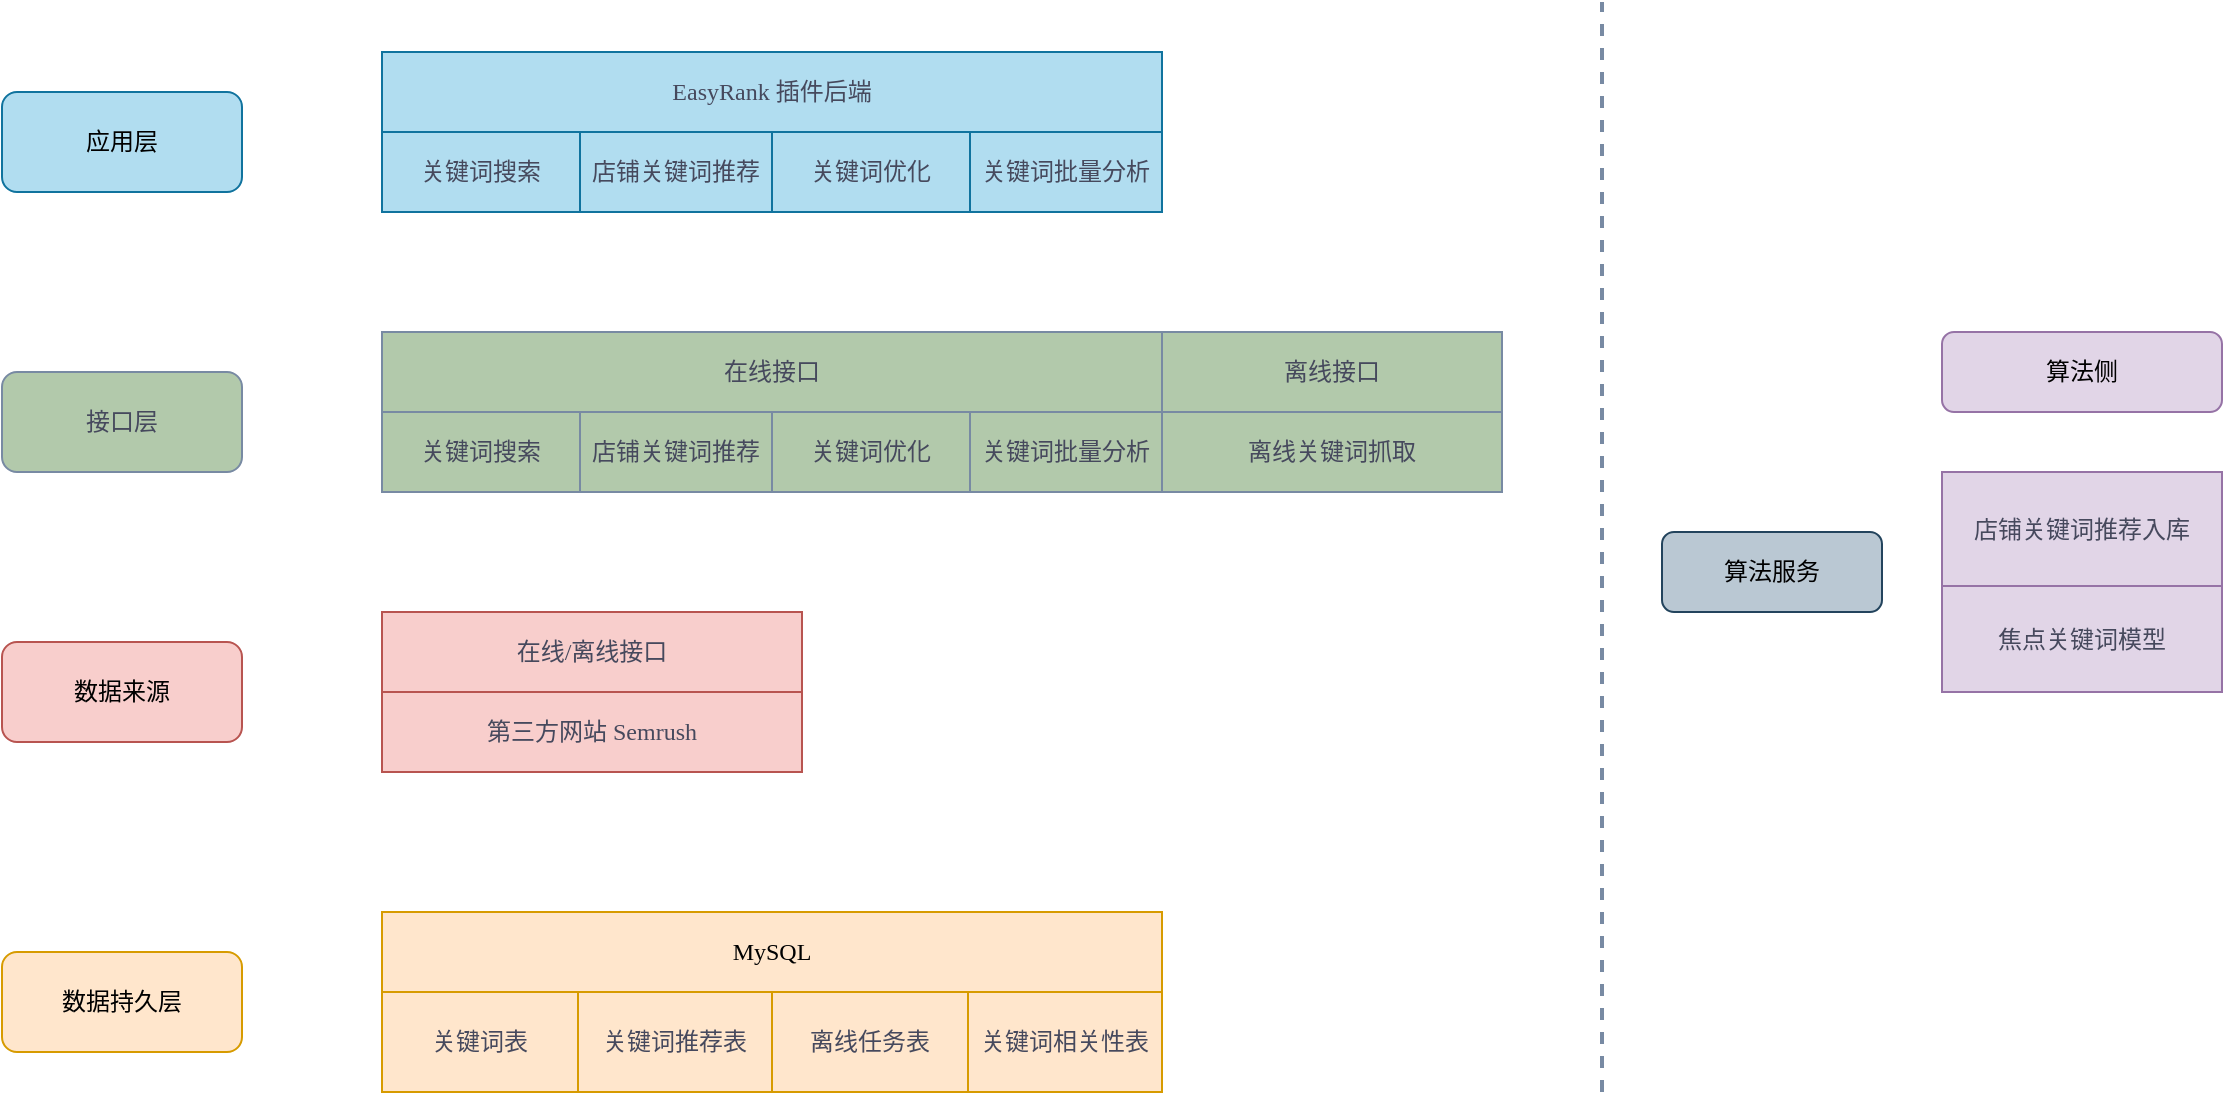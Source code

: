 <mxfile version="20.6.2" type="github">
  <diagram id="ftX5vsrwvJM81SVWKjm6" name="第 1 页">
    <mxGraphModel dx="1198" dy="1881" grid="1" gridSize="10" guides="1" tooltips="1" connect="1" arrows="1" fold="1" page="1" pageScale="1" pageWidth="827" pageHeight="1169" math="0" shadow="0">
      <root>
        <mxCell id="0" />
        <mxCell id="1" parent="0" />
        <mxCell id="Pxc17emsusxqT098yUgU-1" value="数据持久层" style="rounded=1;whiteSpace=wrap;html=1;fillColor=#ffe6cc;strokeColor=#d79b00;fontFamily=Comic Sans MS;fontSize=12;" vertex="1" parent="1">
          <mxGeometry x="70" y="410" width="120" height="50" as="geometry" />
        </mxCell>
        <mxCell id="Pxc17emsusxqT098yUgU-3" value="" style="shape=table;startSize=0;container=1;collapsible=0;childLayout=tableLayout;strokeColor=#d79b00;fillColor=#ffe6cc;comic=0;fontFamily=Comic Sans MS;fontSize=12;" vertex="1" parent="1">
          <mxGeometry x="260" y="430" width="390" height="50" as="geometry" />
        </mxCell>
        <mxCell id="Pxc17emsusxqT098yUgU-4" value="" style="shape=tableRow;horizontal=0;startSize=0;swimlaneHead=0;swimlaneBody=0;top=0;left=0;bottom=0;right=0;collapsible=0;dropTarget=0;fillColor=none;points=[[0,0.5],[1,0.5]];portConstraint=eastwest;strokeColor=#788AA3;fontColor=#46495D;fontFamily=Comic Sans MS;fontSize=12;" vertex="1" parent="Pxc17emsusxqT098yUgU-3">
          <mxGeometry width="390" height="50" as="geometry" />
        </mxCell>
        <mxCell id="Pxc17emsusxqT098yUgU-5" value="关键词表" style="shape=partialRectangle;html=1;whiteSpace=wrap;connectable=0;overflow=hidden;fillColor=none;top=0;left=0;bottom=0;right=0;pointerEvents=1;strokeColor=#788AA3;fontColor=#46495D;fontFamily=Comic Sans MS;fontSize=12;" vertex="1" parent="Pxc17emsusxqT098yUgU-4">
          <mxGeometry width="98" height="50" as="geometry">
            <mxRectangle width="98" height="50" as="alternateBounds" />
          </mxGeometry>
        </mxCell>
        <mxCell id="Pxc17emsusxqT098yUgU-6" value="关键词推荐表" style="shape=partialRectangle;html=1;whiteSpace=wrap;connectable=0;overflow=hidden;fillColor=none;top=0;left=0;bottom=0;right=0;pointerEvents=1;strokeColor=#788AA3;fontColor=#46495D;fontFamily=Comic Sans MS;fontSize=12;" vertex="1" parent="Pxc17emsusxqT098yUgU-4">
          <mxGeometry x="98" width="97" height="50" as="geometry">
            <mxRectangle width="97" height="50" as="alternateBounds" />
          </mxGeometry>
        </mxCell>
        <mxCell id="Pxc17emsusxqT098yUgU-7" value="离线任务表" style="shape=partialRectangle;html=1;whiteSpace=wrap;connectable=0;overflow=hidden;fillColor=none;top=0;left=0;bottom=0;right=0;pointerEvents=1;strokeColor=#788AA3;fontColor=#46495D;fontFamily=Comic Sans MS;fontSize=12;" vertex="1" parent="Pxc17emsusxqT098yUgU-4">
          <mxGeometry x="195" width="98" height="50" as="geometry">
            <mxRectangle width="98" height="50" as="alternateBounds" />
          </mxGeometry>
        </mxCell>
        <mxCell id="Pxc17emsusxqT098yUgU-8" value="关键词相关性表" style="shape=partialRectangle;html=1;whiteSpace=wrap;connectable=0;overflow=hidden;fillColor=none;top=0;left=0;bottom=0;right=0;pointerEvents=1;strokeColor=#788AA3;fontColor=#46495D;fontFamily=Comic Sans MS;fontSize=12;" vertex="1" parent="Pxc17emsusxqT098yUgU-4">
          <mxGeometry x="293" width="97" height="50" as="geometry">
            <mxRectangle width="97" height="50" as="alternateBounds" />
          </mxGeometry>
        </mxCell>
        <mxCell id="Pxc17emsusxqT098yUgU-20" value="&lt;span style=&quot;font-size: 12px;&quot;&gt;MySQL&lt;/span&gt;" style="rounded=0;whiteSpace=wrap;html=1;comic=0;strokeColor=#d79b00;fillColor=#ffe6cc;fontFamily=Comic Sans MS;fontSize=12;" vertex="1" parent="1">
          <mxGeometry x="260" y="390" width="390" height="40" as="geometry" />
        </mxCell>
        <mxCell id="Pxc17emsusxqT098yUgU-21" value="数据来源" style="rounded=1;whiteSpace=wrap;html=1;fillColor=#f8cecc;strokeColor=#b85450;fontFamily=Comic Sans MS;fontSize=12;" vertex="1" parent="1">
          <mxGeometry x="70" y="255" width="120" height="50" as="geometry" />
        </mxCell>
        <mxCell id="Pxc17emsusxqT098yUgU-24" value="" style="shape=table;startSize=0;container=1;collapsible=0;childLayout=tableLayout;comic=0;strokeColor=#b85450;fillColor=#f8cecc;fontFamily=Comic Sans MS;fontSize=12;" vertex="1" parent="1">
          <mxGeometry x="260" y="240" width="210" height="80" as="geometry" />
        </mxCell>
        <mxCell id="Pxc17emsusxqT098yUgU-25" value="" style="shape=tableRow;horizontal=0;startSize=0;swimlaneHead=0;swimlaneBody=0;top=0;left=0;bottom=0;right=0;collapsible=0;dropTarget=0;fillColor=none;points=[[0,0.5],[1,0.5]];portConstraint=eastwest;comic=0;strokeColor=#788AA3;fontColor=#46495D;fontFamily=Comic Sans MS;fontSize=12;" vertex="1" parent="Pxc17emsusxqT098yUgU-24">
          <mxGeometry width="210" height="40" as="geometry" />
        </mxCell>
        <mxCell id="Pxc17emsusxqT098yUgU-26" value="在线/离线接口" style="shape=partialRectangle;html=1;whiteSpace=wrap;connectable=0;overflow=hidden;fillColor=none;top=0;left=0;bottom=0;right=0;pointerEvents=1;comic=0;strokeColor=#788AA3;fontColor=#46495D;fontFamily=Comic Sans MS;fontSize=12;" vertex="1" parent="Pxc17emsusxqT098yUgU-25">
          <mxGeometry width="210" height="40" as="geometry">
            <mxRectangle width="210" height="40" as="alternateBounds" />
          </mxGeometry>
        </mxCell>
        <mxCell id="Pxc17emsusxqT098yUgU-27" value="" style="shape=tableRow;horizontal=0;startSize=0;swimlaneHead=0;swimlaneBody=0;top=0;left=0;bottom=0;right=0;collapsible=0;dropTarget=0;fillColor=none;points=[[0,0.5],[1,0.5]];portConstraint=eastwest;comic=0;strokeColor=#788AA3;fontColor=#46495D;fontFamily=Comic Sans MS;fontSize=12;" vertex="1" parent="Pxc17emsusxqT098yUgU-24">
          <mxGeometry y="40" width="210" height="40" as="geometry" />
        </mxCell>
        <mxCell id="Pxc17emsusxqT098yUgU-28" value="第三方网站 Semrush" style="shape=partialRectangle;html=1;whiteSpace=wrap;connectable=0;overflow=hidden;fillColor=none;top=0;left=0;bottom=0;right=0;pointerEvents=1;comic=0;strokeColor=#788AA3;fontColor=#46495D;fontFamily=Comic Sans MS;fontSize=12;" vertex="1" parent="Pxc17emsusxqT098yUgU-27">
          <mxGeometry width="210" height="40" as="geometry">
            <mxRectangle width="210" height="40" as="alternateBounds" />
          </mxGeometry>
        </mxCell>
        <mxCell id="Pxc17emsusxqT098yUgU-29" value="接口层" style="rounded=1;whiteSpace=wrap;html=1;fillColor=#B2C9AB;strokeColor=#788AA3;fontColor=#46495D;fontFamily=Comic Sans MS;fontSize=12;" vertex="1" parent="1">
          <mxGeometry x="70" y="120" width="120" height="50" as="geometry" />
        </mxCell>
        <mxCell id="Pxc17emsusxqT098yUgU-34" value="" style="shape=table;startSize=0;container=1;collapsible=0;childLayout=tableLayout;comic=0;strokeColor=#788AA3;fontColor=#46495D;fillColor=#B2C9AB;fontFamily=Comic Sans MS;fontSize=12;" vertex="1" parent="1">
          <mxGeometry x="260" y="100" width="560" height="40" as="geometry" />
        </mxCell>
        <mxCell id="Pxc17emsusxqT098yUgU-35" value="" style="shape=tableRow;horizontal=0;startSize=0;swimlaneHead=0;swimlaneBody=0;top=0;left=0;bottom=0;right=0;collapsible=0;dropTarget=0;fillColor=none;points=[[0,0.5],[1,0.5]];portConstraint=eastwest;comic=0;strokeColor=#788AA3;fontColor=#46495D;fontFamily=Comic Sans MS;fontSize=12;" vertex="1" parent="Pxc17emsusxqT098yUgU-34">
          <mxGeometry width="560" height="40" as="geometry" />
        </mxCell>
        <mxCell id="Pxc17emsusxqT098yUgU-36" value="在线接口" style="shape=partialRectangle;html=1;whiteSpace=wrap;connectable=0;overflow=hidden;fillColor=none;top=0;left=0;bottom=0;right=0;pointerEvents=1;comic=0;strokeColor=#788AA3;fontColor=#46495D;fontFamily=Comic Sans MS;fontSize=12;" vertex="1" parent="Pxc17emsusxqT098yUgU-35">
          <mxGeometry width="390" height="40" as="geometry">
            <mxRectangle width="390" height="40" as="alternateBounds" />
          </mxGeometry>
        </mxCell>
        <mxCell id="Pxc17emsusxqT098yUgU-37" value="离线接口" style="shape=partialRectangle;html=1;whiteSpace=wrap;connectable=0;overflow=hidden;fillColor=none;top=0;left=0;bottom=0;right=0;pointerEvents=1;comic=0;strokeColor=#788AA3;fontColor=#46495D;fontFamily=Comic Sans MS;fontSize=12;" vertex="1" parent="Pxc17emsusxqT098yUgU-35">
          <mxGeometry x="390" width="170" height="40" as="geometry">
            <mxRectangle width="170" height="40" as="alternateBounds" />
          </mxGeometry>
        </mxCell>
        <mxCell id="Pxc17emsusxqT098yUgU-38" value="" style="shape=table;startSize=0;container=1;collapsible=0;childLayout=tableLayout;comic=0;strokeColor=#788AA3;fontColor=#46495D;fillColor=#B2C9AB;fontFamily=Comic Sans MS;fontSize=12;" vertex="1" parent="1">
          <mxGeometry x="260" y="140" width="390" height="40" as="geometry" />
        </mxCell>
        <mxCell id="Pxc17emsusxqT098yUgU-39" value="" style="shape=tableRow;horizontal=0;startSize=0;swimlaneHead=0;swimlaneBody=0;top=0;left=0;bottom=0;right=0;collapsible=0;dropTarget=0;fillColor=none;points=[[0,0.5],[1,0.5]];portConstraint=eastwest;comic=0;strokeColor=#788AA3;fontColor=#46495D;fontFamily=Comic Sans MS;fontSize=12;" vertex="1" parent="Pxc17emsusxqT098yUgU-38">
          <mxGeometry width="390" height="40" as="geometry" />
        </mxCell>
        <mxCell id="Pxc17emsusxqT098yUgU-40" value="关键词搜索" style="shape=partialRectangle;html=1;whiteSpace=wrap;connectable=0;overflow=hidden;fillColor=none;top=0;left=0;bottom=0;right=0;pointerEvents=1;comic=0;strokeColor=#788AA3;fontColor=#46495D;fontFamily=Comic Sans MS;fontSize=12;" vertex="1" parent="Pxc17emsusxqT098yUgU-39">
          <mxGeometry width="99" height="40" as="geometry">
            <mxRectangle width="99" height="40" as="alternateBounds" />
          </mxGeometry>
        </mxCell>
        <mxCell id="Pxc17emsusxqT098yUgU-41" value="店铺关键词推荐" style="shape=partialRectangle;html=1;whiteSpace=wrap;connectable=0;overflow=hidden;fillColor=none;top=0;left=0;bottom=0;right=0;pointerEvents=1;comic=0;strokeColor=#788AA3;fontColor=#46495D;fontFamily=Comic Sans MS;fontSize=12;" vertex="1" parent="Pxc17emsusxqT098yUgU-39">
          <mxGeometry x="99" width="96" height="40" as="geometry">
            <mxRectangle width="96" height="40" as="alternateBounds" />
          </mxGeometry>
        </mxCell>
        <mxCell id="Pxc17emsusxqT098yUgU-42" value="关键词优化" style="shape=partialRectangle;html=1;whiteSpace=wrap;connectable=0;overflow=hidden;fillColor=none;top=0;left=0;bottom=0;right=0;pointerEvents=1;comic=0;strokeColor=#788AA3;fontColor=#46495D;fontFamily=Comic Sans MS;fontSize=12;" vertex="1" parent="Pxc17emsusxqT098yUgU-39">
          <mxGeometry x="195" width="99" height="40" as="geometry">
            <mxRectangle width="99" height="40" as="alternateBounds" />
          </mxGeometry>
        </mxCell>
        <mxCell id="Pxc17emsusxqT098yUgU-43" value="关键词批量分析" style="shape=partialRectangle;html=1;whiteSpace=wrap;connectable=0;overflow=hidden;fillColor=none;top=0;left=0;bottom=0;right=0;pointerEvents=1;comic=0;strokeColor=#788AA3;fontColor=#46495D;fontFamily=Comic Sans MS;fontSize=12;" vertex="1" parent="Pxc17emsusxqT098yUgU-39">
          <mxGeometry x="294" width="96" height="40" as="geometry">
            <mxRectangle width="96" height="40" as="alternateBounds" />
          </mxGeometry>
        </mxCell>
        <mxCell id="Pxc17emsusxqT098yUgU-44" value="" style="shape=table;startSize=0;container=1;collapsible=0;childLayout=tableLayout;comic=0;strokeColor=#788AA3;fontColor=#46495D;fillColor=#B2C9AB;fontFamily=Comic Sans MS;fontSize=12;" vertex="1" parent="1">
          <mxGeometry x="650" y="140" width="170" height="40" as="geometry" />
        </mxCell>
        <mxCell id="Pxc17emsusxqT098yUgU-45" value="" style="shape=tableRow;horizontal=0;startSize=0;swimlaneHead=0;swimlaneBody=0;top=0;left=0;bottom=0;right=0;collapsible=0;dropTarget=0;fillColor=none;points=[[0,0.5],[1,0.5]];portConstraint=eastwest;comic=0;strokeColor=#788AA3;fontColor=#46495D;fontFamily=Comic Sans MS;fontSize=12;" vertex="1" parent="Pxc17emsusxqT098yUgU-44">
          <mxGeometry width="170" height="40" as="geometry" />
        </mxCell>
        <mxCell id="Pxc17emsusxqT098yUgU-46" value="离线关键词抓取" style="shape=partialRectangle;html=1;whiteSpace=wrap;connectable=0;overflow=hidden;fillColor=none;top=0;left=0;bottom=0;right=0;pointerEvents=1;comic=0;strokeColor=#788AA3;fontColor=#46495D;fontFamily=Comic Sans MS;fontSize=12;" vertex="1" parent="Pxc17emsusxqT098yUgU-45">
          <mxGeometry width="170" height="40" as="geometry">
            <mxRectangle width="170" height="40" as="alternateBounds" />
          </mxGeometry>
        </mxCell>
        <mxCell id="Pxc17emsusxqT098yUgU-47" value="应用层" style="rounded=1;whiteSpace=wrap;html=1;fillColor=#b1ddf0;strokeColor=#10739e;fontFamily=Comic Sans MS;fontSize=12;" vertex="1" parent="1">
          <mxGeometry x="70" y="-20" width="120" height="50" as="geometry" />
        </mxCell>
        <mxCell id="Pxc17emsusxqT098yUgU-48" value="" style="shape=table;startSize=0;container=1;collapsible=0;childLayout=tableLayout;comic=0;strokeColor=#10739e;fillColor=#b1ddf0;fontFamily=Comic Sans MS;fontSize=12;" vertex="1" parent="1">
          <mxGeometry x="260" y="-40" width="390" height="40" as="geometry" />
        </mxCell>
        <mxCell id="Pxc17emsusxqT098yUgU-49" value="" style="shape=tableRow;horizontal=0;startSize=0;swimlaneHead=0;swimlaneBody=0;top=0;left=0;bottom=0;right=0;collapsible=0;dropTarget=0;fillColor=none;points=[[0,0.5],[1,0.5]];portConstraint=eastwest;comic=0;strokeColor=#788AA3;fontColor=#46495D;fontFamily=Comic Sans MS;fontSize=12;" vertex="1" parent="Pxc17emsusxqT098yUgU-48">
          <mxGeometry width="390" height="40" as="geometry" />
        </mxCell>
        <mxCell id="Pxc17emsusxqT098yUgU-50" value="EasyRank 插件后端" style="shape=partialRectangle;html=1;whiteSpace=wrap;connectable=0;overflow=hidden;fillColor=none;top=0;left=0;bottom=0;right=0;pointerEvents=1;comic=0;strokeColor=#788AA3;fontColor=#46495D;fontFamily=Comic Sans MS;fontSize=12;" vertex="1" parent="Pxc17emsusxqT098yUgU-49">
          <mxGeometry width="390" height="40" as="geometry">
            <mxRectangle width="390" height="40" as="alternateBounds" />
          </mxGeometry>
        </mxCell>
        <mxCell id="Pxc17emsusxqT098yUgU-51" value="" style="shape=table;startSize=0;container=1;collapsible=0;childLayout=tableLayout;comic=0;strokeColor=#10739e;fillColor=#b1ddf0;fontFamily=Comic Sans MS;fontSize=12;" vertex="1" parent="1">
          <mxGeometry x="260" width="390" height="40" as="geometry" />
        </mxCell>
        <mxCell id="Pxc17emsusxqT098yUgU-52" value="" style="shape=tableRow;horizontal=0;startSize=0;swimlaneHead=0;swimlaneBody=0;top=0;left=0;bottom=0;right=0;collapsible=0;dropTarget=0;fillColor=none;points=[[0,0.5],[1,0.5]];portConstraint=eastwest;comic=0;strokeColor=#788AA3;fontColor=#46495D;fontFamily=Comic Sans MS;fontSize=12;" vertex="1" parent="Pxc17emsusxqT098yUgU-51">
          <mxGeometry width="390" height="40" as="geometry" />
        </mxCell>
        <mxCell id="Pxc17emsusxqT098yUgU-53" value="关键词搜索" style="shape=partialRectangle;html=1;whiteSpace=wrap;connectable=0;overflow=hidden;fillColor=none;top=0;left=0;bottom=0;right=0;pointerEvents=1;comic=0;strokeColor=#788AA3;fontColor=#46495D;fontFamily=Comic Sans MS;fontSize=12;" vertex="1" parent="Pxc17emsusxqT098yUgU-52">
          <mxGeometry width="99" height="40" as="geometry">
            <mxRectangle width="99" height="40" as="alternateBounds" />
          </mxGeometry>
        </mxCell>
        <mxCell id="Pxc17emsusxqT098yUgU-54" value="店铺关键词推荐" style="shape=partialRectangle;html=1;whiteSpace=wrap;connectable=0;overflow=hidden;fillColor=none;top=0;left=0;bottom=0;right=0;pointerEvents=1;comic=0;strokeColor=#788AA3;fontColor=#46495D;fontFamily=Comic Sans MS;fontSize=12;" vertex="1" parent="Pxc17emsusxqT098yUgU-52">
          <mxGeometry x="99" width="96" height="40" as="geometry">
            <mxRectangle width="96" height="40" as="alternateBounds" />
          </mxGeometry>
        </mxCell>
        <mxCell id="Pxc17emsusxqT098yUgU-55" value="关键词优化" style="shape=partialRectangle;html=1;whiteSpace=wrap;connectable=0;overflow=hidden;fillColor=none;top=0;left=0;bottom=0;right=0;pointerEvents=1;comic=0;strokeColor=#788AA3;fontColor=#46495D;fontFamily=Comic Sans MS;fontSize=12;" vertex="1" parent="Pxc17emsusxqT098yUgU-52">
          <mxGeometry x="195" width="99" height="40" as="geometry">
            <mxRectangle width="99" height="40" as="alternateBounds" />
          </mxGeometry>
        </mxCell>
        <mxCell id="Pxc17emsusxqT098yUgU-56" value="关键词批量分析" style="shape=partialRectangle;html=1;whiteSpace=wrap;connectable=0;overflow=hidden;fillColor=none;top=0;left=0;bottom=0;right=0;pointerEvents=1;comic=0;strokeColor=#788AA3;fontColor=#46495D;fontFamily=Comic Sans MS;fontSize=12;" vertex="1" parent="Pxc17emsusxqT098yUgU-52">
          <mxGeometry x="294" width="96" height="40" as="geometry">
            <mxRectangle width="96" height="40" as="alternateBounds" />
          </mxGeometry>
        </mxCell>
        <mxCell id="Pxc17emsusxqT098yUgU-57" value="算法侧" style="rounded=1;whiteSpace=wrap;html=1;comic=0;strokeColor=#9673a6;fillColor=#e1d5e7;fontFamily=Comic Sans MS;fontSize=12;" vertex="1" parent="1">
          <mxGeometry x="1040" y="100" width="140" height="40" as="geometry" />
        </mxCell>
        <mxCell id="Pxc17emsusxqT098yUgU-58" value="" style="shape=table;startSize=0;container=1;collapsible=0;childLayout=tableLayout;comic=0;strokeColor=#9673a6;fillColor=#e1d5e7;fontFamily=Comic Sans MS;fontSize=12;" vertex="1" parent="1">
          <mxGeometry x="1040" y="170" width="140" height="110" as="geometry" />
        </mxCell>
        <mxCell id="Pxc17emsusxqT098yUgU-59" value="" style="shape=tableRow;horizontal=0;startSize=0;swimlaneHead=0;swimlaneBody=0;top=0;left=0;bottom=0;right=0;collapsible=0;dropTarget=0;fillColor=none;points=[[0,0.5],[1,0.5]];portConstraint=eastwest;comic=0;strokeColor=#788AA3;fontColor=#46495D;fontFamily=Comic Sans MS;fontSize=12;" vertex="1" parent="Pxc17emsusxqT098yUgU-58">
          <mxGeometry width="140" height="57" as="geometry" />
        </mxCell>
        <mxCell id="Pxc17emsusxqT098yUgU-60" value="店铺关键词推荐入库" style="shape=partialRectangle;html=1;whiteSpace=wrap;connectable=0;overflow=hidden;fillColor=none;top=0;left=0;bottom=0;right=0;pointerEvents=1;comic=0;strokeColor=#788AA3;fontColor=#46495D;fontFamily=Comic Sans MS;fontSize=12;" vertex="1" parent="Pxc17emsusxqT098yUgU-59">
          <mxGeometry width="140" height="57" as="geometry">
            <mxRectangle width="140" height="57" as="alternateBounds" />
          </mxGeometry>
        </mxCell>
        <mxCell id="Pxc17emsusxqT098yUgU-61" value="" style="shape=tableRow;horizontal=0;startSize=0;swimlaneHead=0;swimlaneBody=0;top=0;left=0;bottom=0;right=0;collapsible=0;dropTarget=0;fillColor=none;points=[[0,0.5],[1,0.5]];portConstraint=eastwest;comic=0;strokeColor=#788AA3;fontColor=#46495D;fontFamily=Comic Sans MS;fontSize=12;" vertex="1" parent="Pxc17emsusxqT098yUgU-58">
          <mxGeometry y="57" width="140" height="53" as="geometry" />
        </mxCell>
        <mxCell id="Pxc17emsusxqT098yUgU-62" value="焦点关键词模型" style="shape=partialRectangle;html=1;whiteSpace=wrap;connectable=0;overflow=hidden;fillColor=none;top=0;left=0;bottom=0;right=0;pointerEvents=1;comic=0;strokeColor=#788AA3;fontColor=#46495D;fontFamily=Comic Sans MS;fontSize=12;" vertex="1" parent="Pxc17emsusxqT098yUgU-61">
          <mxGeometry width="140" height="53" as="geometry">
            <mxRectangle width="140" height="53" as="alternateBounds" />
          </mxGeometry>
        </mxCell>
        <mxCell id="Pxc17emsusxqT098yUgU-69" value="算法服务" style="rounded=1;whiteSpace=wrap;html=1;comic=0;strokeColor=#23445d;fillColor=#bac8d3;fontFamily=Comic Sans MS;fontSize=12;" vertex="1" parent="1">
          <mxGeometry x="900" y="200" width="110" height="40" as="geometry" />
        </mxCell>
        <mxCell id="Pxc17emsusxqT098yUgU-70" value="" style="endArrow=none;html=1;strokeWidth=2;rounded=0;strokeColor=#788AA3;fontColor=#46495D;fillColor=#B2C9AB;dashed=1;fontFamily=Comic Sans MS;fontSize=12;" edge="1" parent="1">
          <mxGeometry width="50" height="50" relative="1" as="geometry">
            <mxPoint x="870" y="480" as="sourcePoint" />
            <mxPoint x="870" y="-65" as="targetPoint" />
          </mxGeometry>
        </mxCell>
      </root>
    </mxGraphModel>
  </diagram>
</mxfile>
